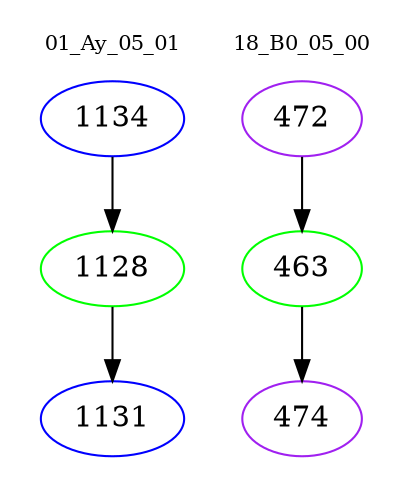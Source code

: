 digraph{
subgraph cluster_0 {
color = white
label = "01_Ay_05_01";
fontsize=10;
T0_1134 [label="1134", color="blue"]
T0_1134 -> T0_1128 [color="black"]
T0_1128 [label="1128", color="green"]
T0_1128 -> T0_1131 [color="black"]
T0_1131 [label="1131", color="blue"]
}
subgraph cluster_1 {
color = white
label = "18_B0_05_00";
fontsize=10;
T1_472 [label="472", color="purple"]
T1_472 -> T1_463 [color="black"]
T1_463 [label="463", color="green"]
T1_463 -> T1_474 [color="black"]
T1_474 [label="474", color="purple"]
}
}
